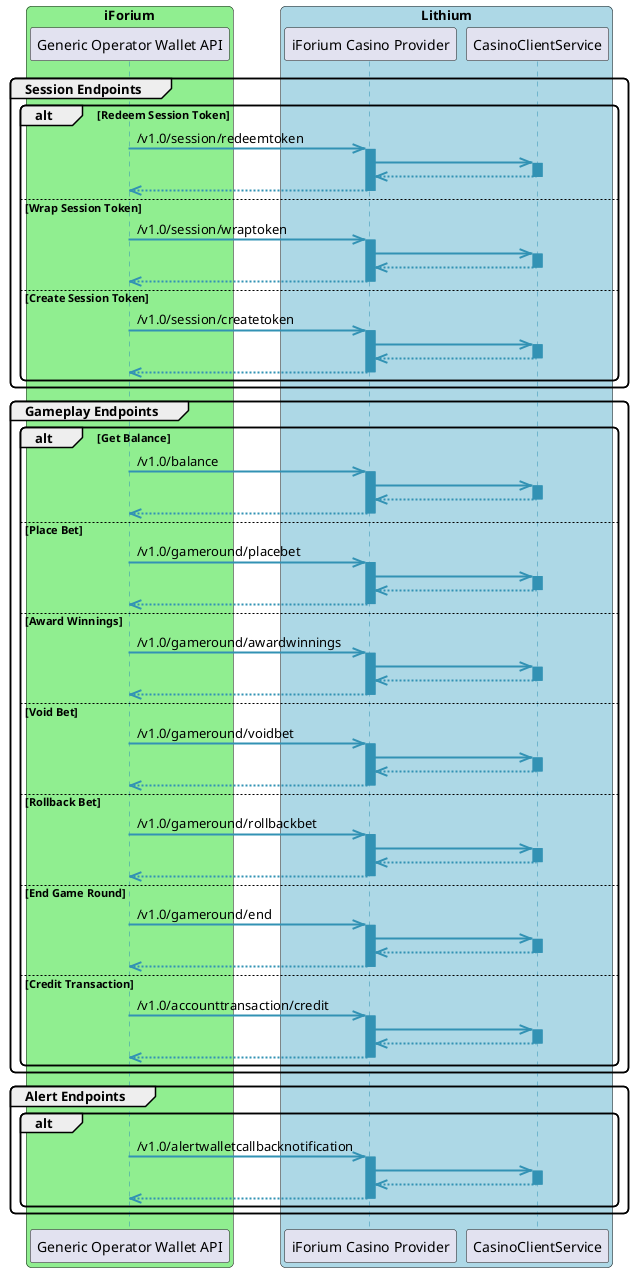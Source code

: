 .Basic Flow
[plantuml]
----
@startuml

    box "iForium" #LightGreen
       participant "Generic Operator Wallet API" as ggo
    end box

    box "Lithium" #LightBlue
        participant "iForium Casino Provider" as provider
        participant "CasinoClientService" as casino
    end box

    skinparam handwritten false
    skinparam backgroundColor transparent
    skinparam roundcorner 10
    skinparam BoxPadding 20

    skinparam sequence {

        ArrowColor 3292b4
        ArrowThickness 2

        LifeLineBorderColor 3292b4
        LifeLineBackgroundColor #3292b4

        ParticipantBorderColor 3292b4
        ParticipantBackgroundColor 3292b4
        ParticipantFontName Arial
        ParticipantFontSize 17
        ParticipantFontColor white

        ActorBorderColor 3292b4
        ActorBackgroundColor aqua
        ActorFontColor 3292b4
        ActorFontSize 17
        ActorFontName Arial
    }

    group Session Endpoints
        alt Redeem Session Token
            ggo ->> provider ++: /v1.0/session/redeemtoken
            provider ->> casino ++:
            casino -->> provider --:
            provider -->> ggo --:
        else Wrap Session Token
            ggo ->> provider ++: /v1.0/session/wraptoken
            provider ->> casino ++:
            casino -->> provider --:
            provider -->> ggo --:
        else Create Session Token
            ggo ->> provider ++: /v1.0/session/createtoken
            provider ->> casino ++:
            casino -->> provider --:
            provider -->> ggo --:
        end
    end

    group Gameplay Endpoints
        alt Get Balance
            ggo ->> provider ++: /v1.0/balance
            provider ->> casino ++:
            casino -->> provider --:
            provider -->> ggo --:
        else Place Bet
            ggo ->> provider ++: /v1.0/gameround/placebet
            provider ->> casino ++:
            casino -->> provider --:
            provider -->> ggo --:
        else Award Winnings
            ggo ->> provider ++: /v1.0/gameround/awardwinnings
            provider ->> casino ++:
            casino -->> provider --:
            provider -->> ggo --:
        else Void Bet
            ggo ->> provider ++: /v1.0/gameround/voidbet
            provider ->> casino ++:
            casino -->> provider --:
            provider -->> ggo --:
        else Rollback Bet
            ggo ->> provider ++: /v1.0/gameround/rollbackbet
            provider ->> casino ++:
            casino -->> provider --:
            provider -->> ggo --:
        else End Game Round
            ggo ->> provider ++: /v1.0/gameround/end
            provider ->> casino ++:
            casino -->> provider --:
            provider -->> ggo --:
        else Credit Transaction
            ggo ->> provider ++: /v1.0/accounttransaction/credit
            provider ->> casino ++:
            casino -->> provider --:
            provider -->> ggo --:
        end
    end

    group Alert Endpoints
        alt
            ggo ->> provider ++: /v1.0/alertwalletcallbacknotification
            provider ->> casino ++:
            casino -->> provider --:
            provider -->> ggo --:
        end
    end

@enduml
----